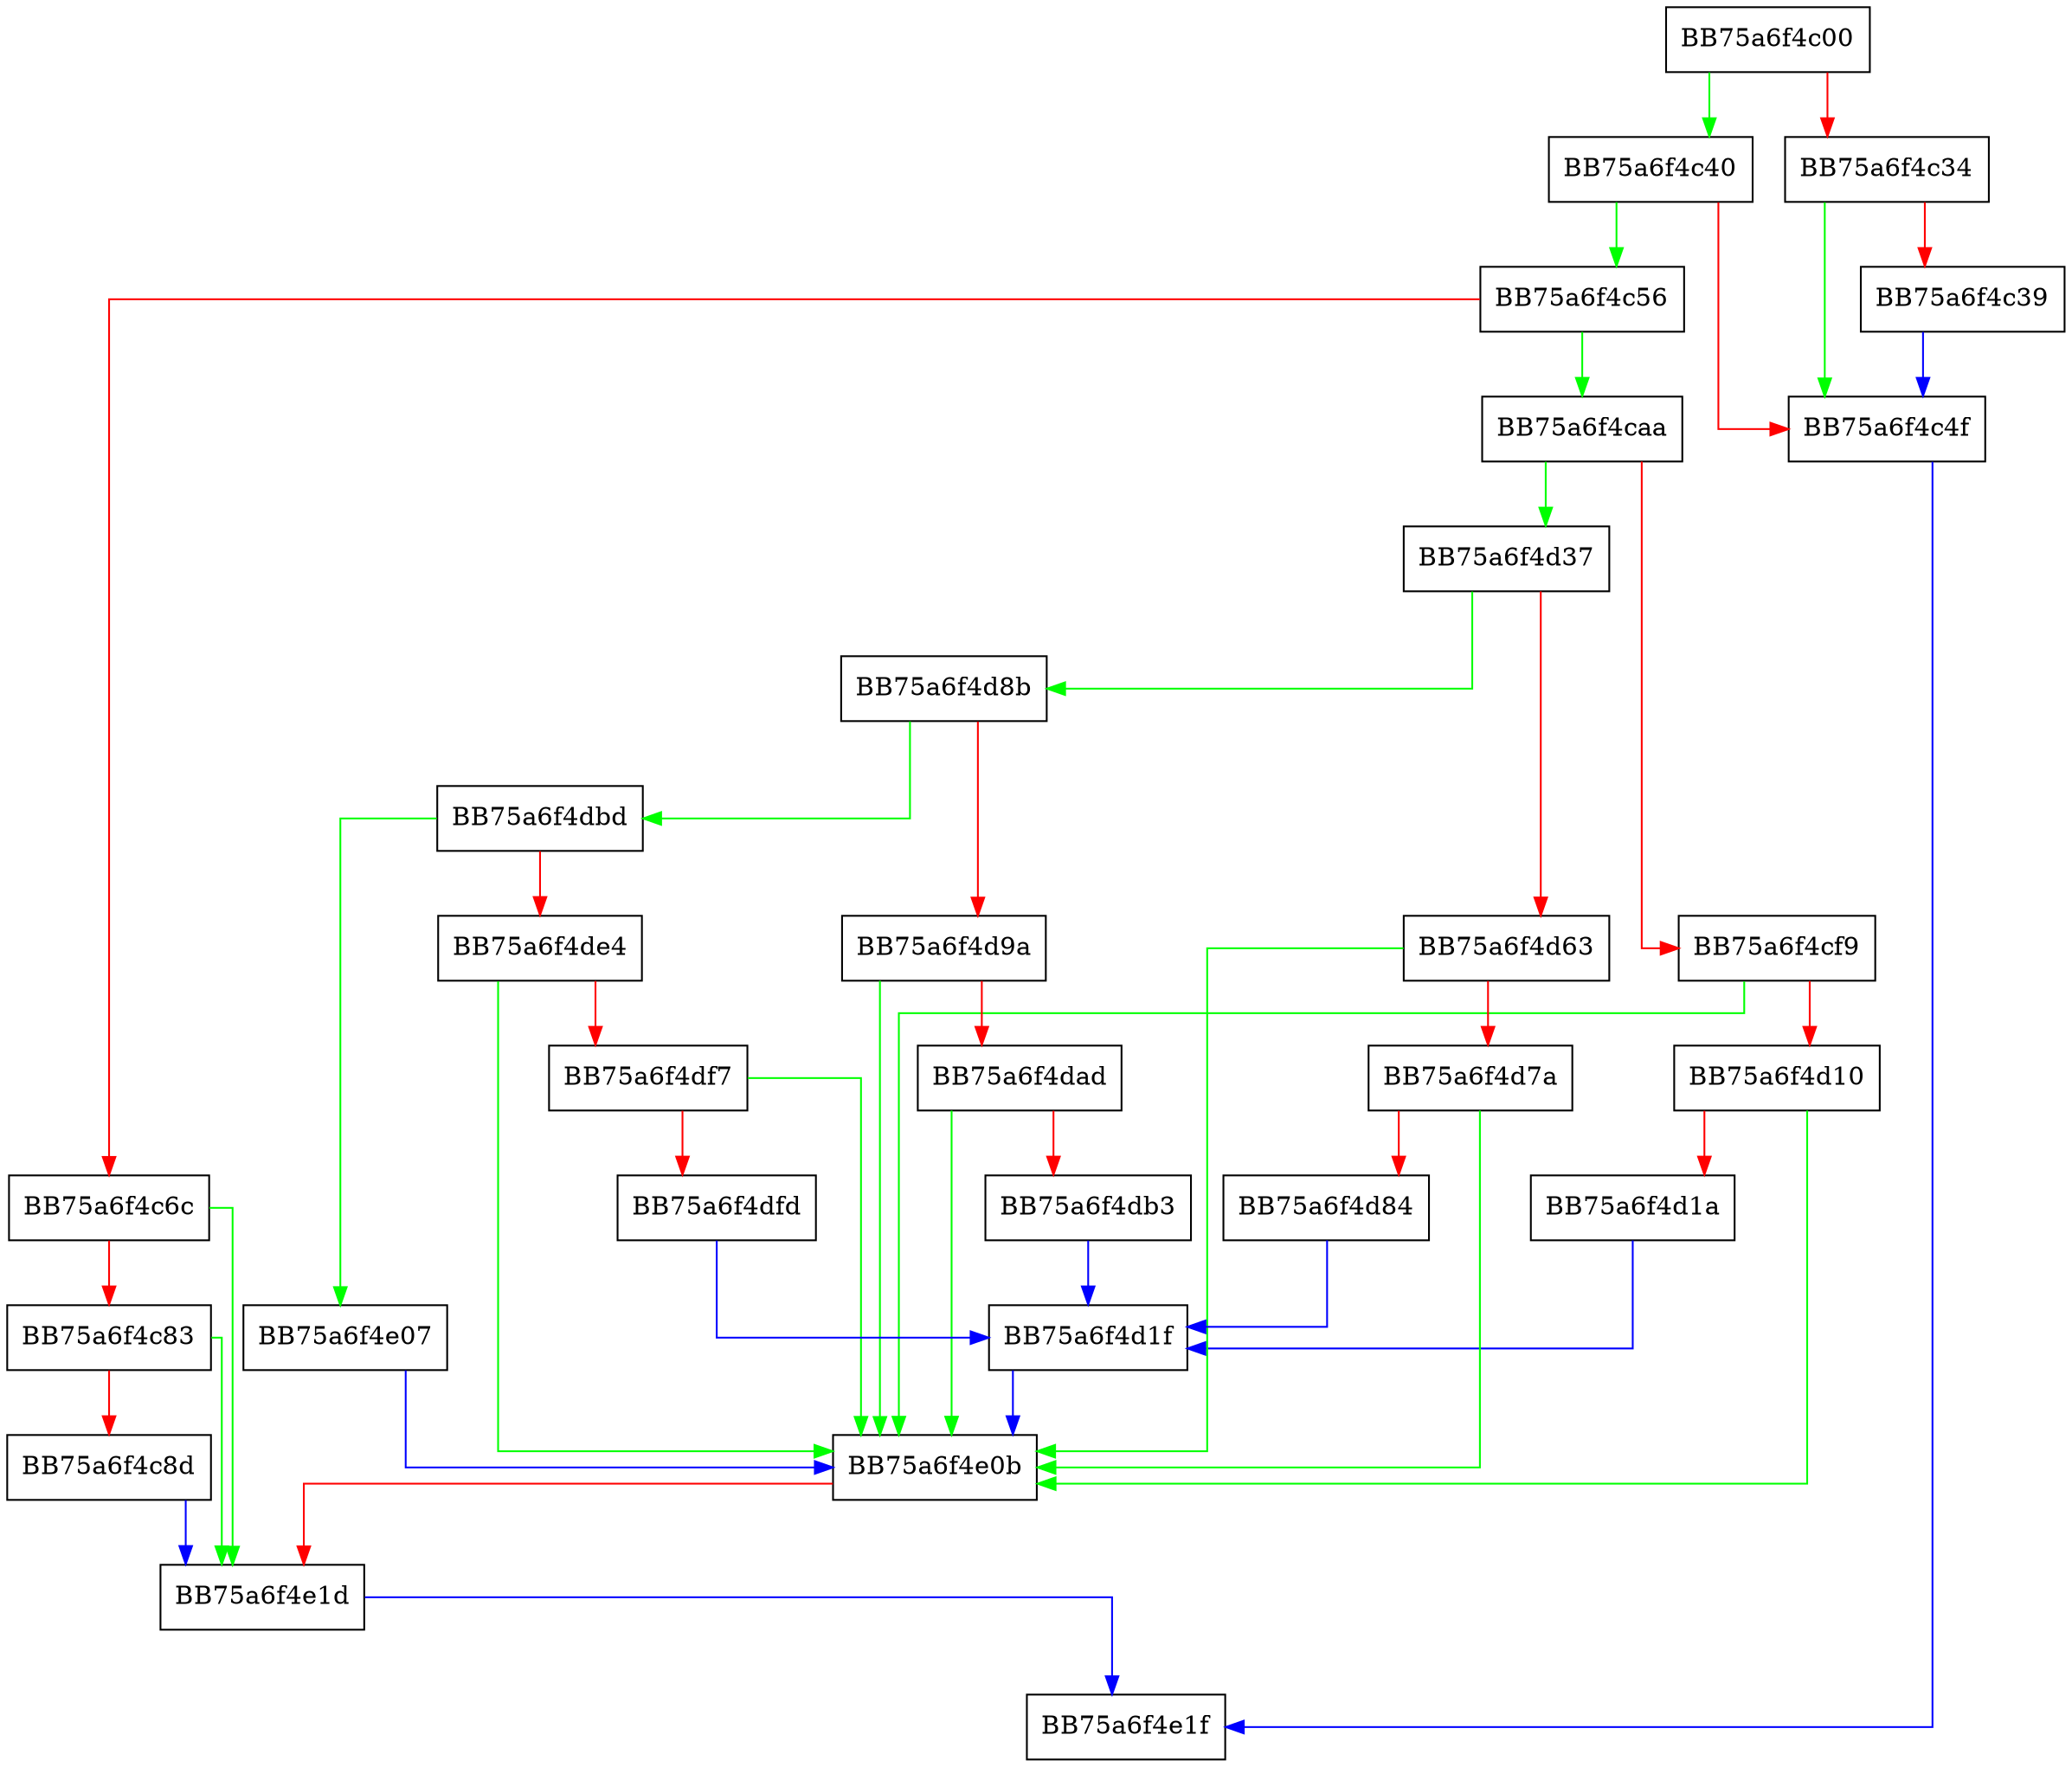 digraph Maintenance {
  node [shape="box"];
  graph [splines=ortho];
  BB75a6f4c00 -> BB75a6f4c40 [color="green"];
  BB75a6f4c00 -> BB75a6f4c34 [color="red"];
  BB75a6f4c34 -> BB75a6f4c4f [color="green"];
  BB75a6f4c34 -> BB75a6f4c39 [color="red"];
  BB75a6f4c39 -> BB75a6f4c4f [color="blue"];
  BB75a6f4c40 -> BB75a6f4c56 [color="green"];
  BB75a6f4c40 -> BB75a6f4c4f [color="red"];
  BB75a6f4c4f -> BB75a6f4e1f [color="blue"];
  BB75a6f4c56 -> BB75a6f4caa [color="green"];
  BB75a6f4c56 -> BB75a6f4c6c [color="red"];
  BB75a6f4c6c -> BB75a6f4e1d [color="green"];
  BB75a6f4c6c -> BB75a6f4c83 [color="red"];
  BB75a6f4c83 -> BB75a6f4e1d [color="green"];
  BB75a6f4c83 -> BB75a6f4c8d [color="red"];
  BB75a6f4c8d -> BB75a6f4e1d [color="blue"];
  BB75a6f4caa -> BB75a6f4d37 [color="green"];
  BB75a6f4caa -> BB75a6f4cf9 [color="red"];
  BB75a6f4cf9 -> BB75a6f4e0b [color="green"];
  BB75a6f4cf9 -> BB75a6f4d10 [color="red"];
  BB75a6f4d10 -> BB75a6f4e0b [color="green"];
  BB75a6f4d10 -> BB75a6f4d1a [color="red"];
  BB75a6f4d1a -> BB75a6f4d1f [color="blue"];
  BB75a6f4d1f -> BB75a6f4e0b [color="blue"];
  BB75a6f4d37 -> BB75a6f4d8b [color="green"];
  BB75a6f4d37 -> BB75a6f4d63 [color="red"];
  BB75a6f4d63 -> BB75a6f4e0b [color="green"];
  BB75a6f4d63 -> BB75a6f4d7a [color="red"];
  BB75a6f4d7a -> BB75a6f4e0b [color="green"];
  BB75a6f4d7a -> BB75a6f4d84 [color="red"];
  BB75a6f4d84 -> BB75a6f4d1f [color="blue"];
  BB75a6f4d8b -> BB75a6f4dbd [color="green"];
  BB75a6f4d8b -> BB75a6f4d9a [color="red"];
  BB75a6f4d9a -> BB75a6f4e0b [color="green"];
  BB75a6f4d9a -> BB75a6f4dad [color="red"];
  BB75a6f4dad -> BB75a6f4e0b [color="green"];
  BB75a6f4dad -> BB75a6f4db3 [color="red"];
  BB75a6f4db3 -> BB75a6f4d1f [color="blue"];
  BB75a6f4dbd -> BB75a6f4e07 [color="green"];
  BB75a6f4dbd -> BB75a6f4de4 [color="red"];
  BB75a6f4de4 -> BB75a6f4e0b [color="green"];
  BB75a6f4de4 -> BB75a6f4df7 [color="red"];
  BB75a6f4df7 -> BB75a6f4e0b [color="green"];
  BB75a6f4df7 -> BB75a6f4dfd [color="red"];
  BB75a6f4dfd -> BB75a6f4d1f [color="blue"];
  BB75a6f4e07 -> BB75a6f4e0b [color="blue"];
  BB75a6f4e0b -> BB75a6f4e1d [color="red"];
  BB75a6f4e1d -> BB75a6f4e1f [color="blue"];
}